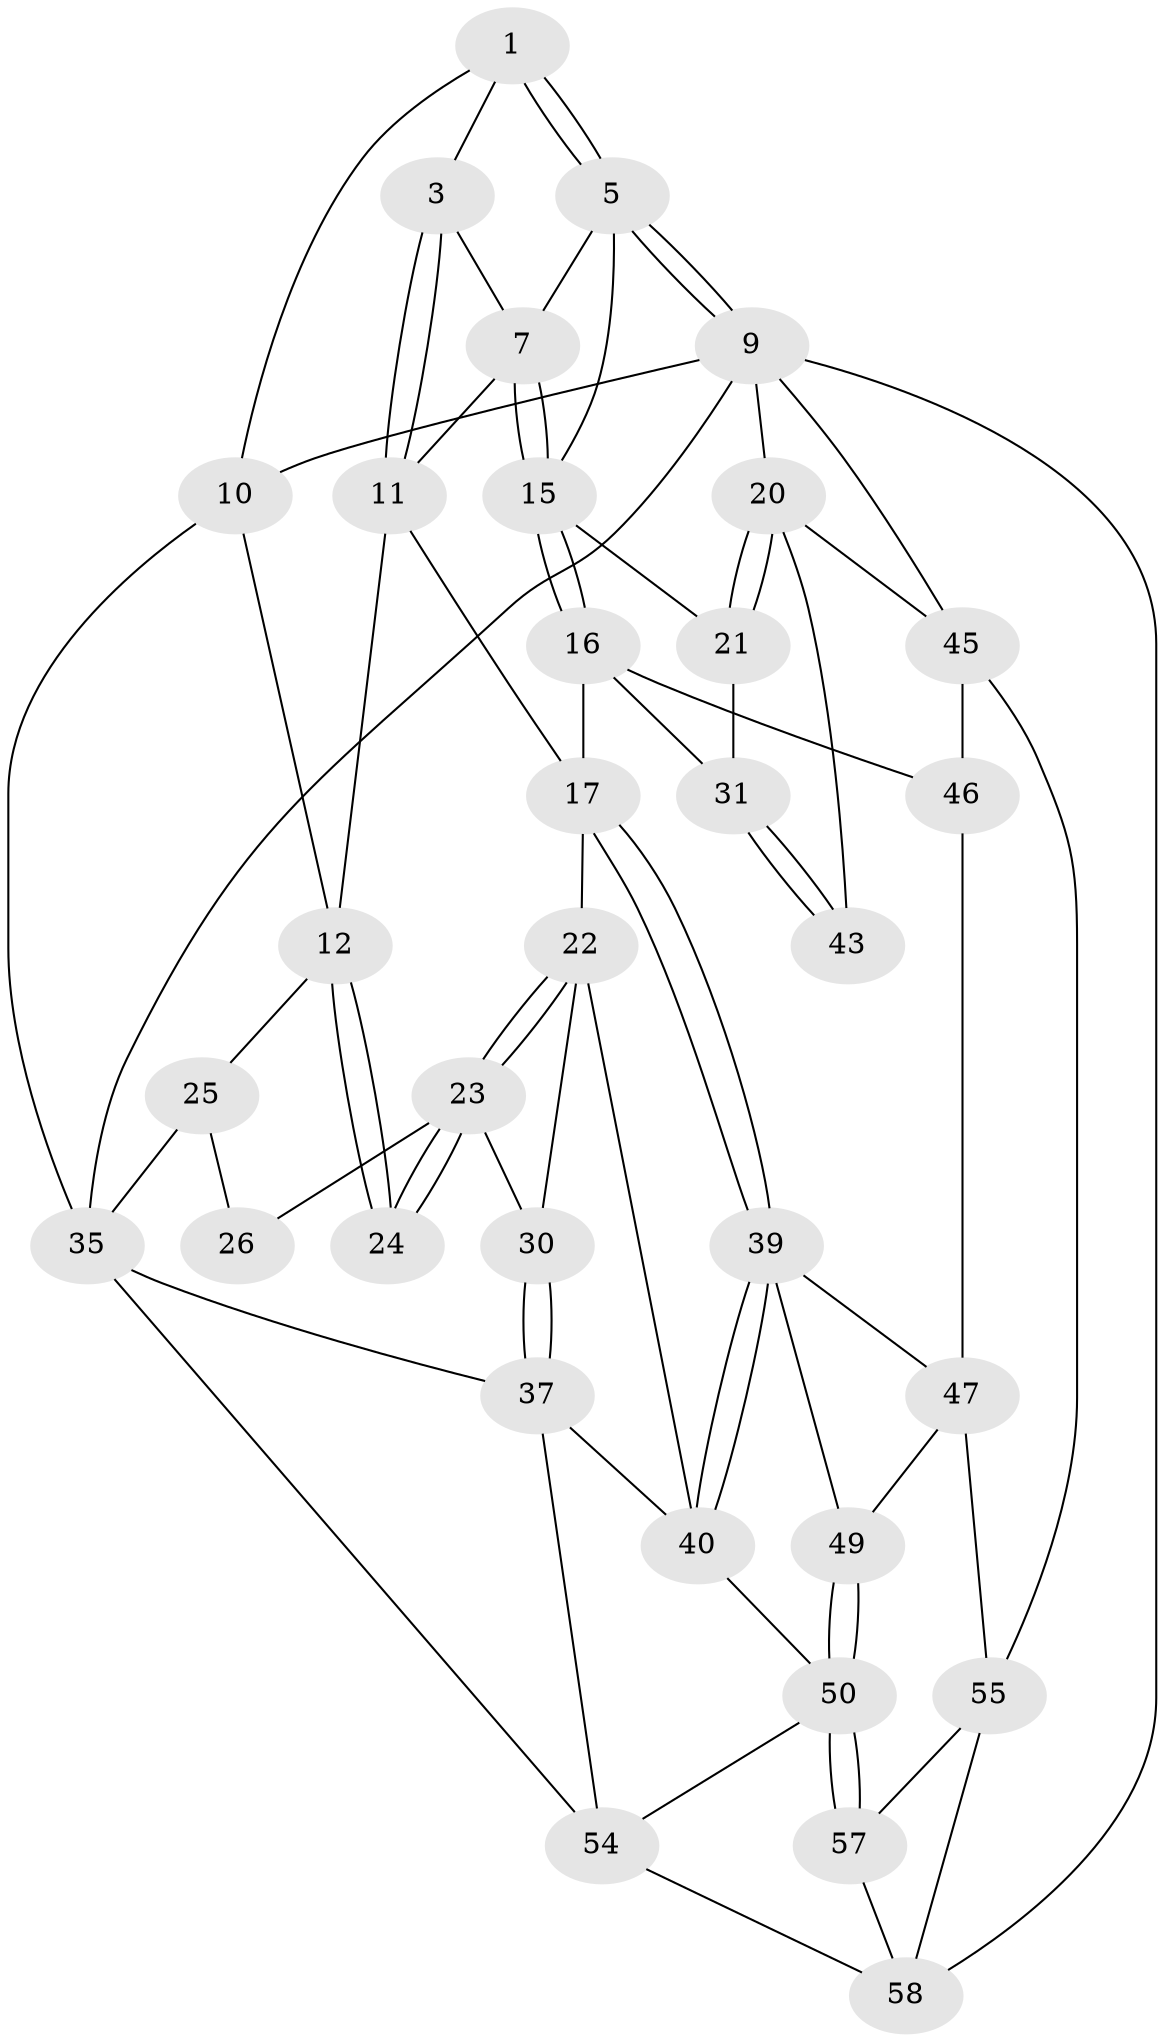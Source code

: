 // Generated by graph-tools (version 1.1) at 2025/24/03/03/25 07:24:39]
// undirected, 34 vertices, 77 edges
graph export_dot {
graph [start="1"]
  node [color=gray90,style=filled];
  1 [pos="+0.5051101690871211+0",super="+2"];
  3 [pos="+0.272185168769289+0.13918629278886782",super="+4"];
  5 [pos="+0.9187028097264286+0",super="+6"];
  7 [pos="+0.5789356402822016+0.16447826242009372",super="+8"];
  9 [pos="+1+0",super="+44"];
  10 [pos="+0+0"];
  11 [pos="+0.2705447531359166+0.18873301579784024",super="+14"];
  12 [pos="+0.13931835043472032+0.27863419225401764",super="+13"];
  15 [pos="+0.6964380166444735+0.3704327013978685",super="+19"];
  16 [pos="+0.5874141500114486+0.4291803158888462",super="+33"];
  17 [pos="+0.5150855301024377+0.4434870754344465",super="+18"];
  20 [pos="+1+0.37272062139001233",super="+42"];
  21 [pos="+0.8899058714687575+0.3962709841450018"];
  22 [pos="+0.24514339997506512+0.44818491152826073",super="+29"];
  23 [pos="+0.16918740745676375+0.38976308794324993",super="+27"];
  24 [pos="+0.14836426092945673+0.3616616052662405"];
  25 [pos="+0+0.2647063265027702",super="+34"];
  26 [pos="+0.10745488850930271+0.3764918629160906",super="+28"];
  30 [pos="+0.12163165416012006+0.5621823679495125"];
  31 [pos="+0.8797047762340849+0.4754147984894853",super="+32"];
  35 [pos="+0+0.7986682184899527",super="+36"];
  37 [pos="+0+0.7766608034344203",super="+38"];
  39 [pos="+0.5086008322416172+0.5069250247174691",super="+48"];
  40 [pos="+0.29437442269545183+0.657040934445407",super="+41"];
  43 [pos="+1+0.6194758949623435"];
  45 [pos="+1+1",super="+53"];
  46 [pos="+0.8184053174213132+0.65560570048272"];
  47 [pos="+0.7156728332976217+0.6505242788644141",super="+52"];
  49 [pos="+0.530427600425617+0.7239666148185099"];
  50 [pos="+0.49159224277523556+0.8118448046503174",super="+51"];
  54 [pos="+0.2717733844566143+0.8735721937532407",super="+60"];
  55 [pos="+0.7687515749043082+0.7641486899981154",super="+56"];
  57 [pos="+0.6351575291414766+1"];
  58 [pos="+1+1",super="+59"];
  1 -- 5;
  1 -- 5;
  1 -- 10;
  1 -- 3;
  3 -- 11;
  3 -- 11;
  3 -- 7;
  5 -- 9;
  5 -- 9;
  5 -- 7;
  5 -- 15;
  7 -- 15;
  7 -- 15;
  7 -- 11;
  9 -- 10;
  9 -- 20;
  9 -- 58;
  9 -- 45;
  9 -- 35;
  10 -- 12;
  10 -- 35;
  11 -- 12;
  11 -- 17;
  12 -- 24;
  12 -- 24;
  12 -- 25;
  15 -- 16;
  15 -- 16;
  15 -- 21;
  16 -- 17;
  16 -- 46;
  16 -- 31;
  17 -- 39;
  17 -- 39;
  17 -- 22;
  20 -- 21;
  20 -- 21;
  20 -- 43;
  20 -- 45;
  21 -- 31;
  22 -- 23;
  22 -- 23;
  22 -- 30;
  22 -- 40;
  23 -- 24;
  23 -- 24;
  23 -- 30;
  23 -- 26;
  25 -- 26 [weight=2];
  25 -- 35;
  30 -- 37;
  30 -- 37;
  31 -- 43 [weight=2];
  31 -- 43;
  35 -- 37;
  35 -- 54;
  37 -- 54;
  37 -- 40;
  39 -- 40;
  39 -- 40;
  39 -- 49;
  39 -- 47;
  40 -- 50;
  45 -- 46;
  45 -- 55;
  46 -- 47;
  47 -- 49;
  47 -- 55;
  49 -- 50;
  49 -- 50;
  50 -- 57;
  50 -- 57;
  50 -- 54;
  54 -- 58;
  55 -- 57;
  55 -- 58;
  57 -- 58;
}
